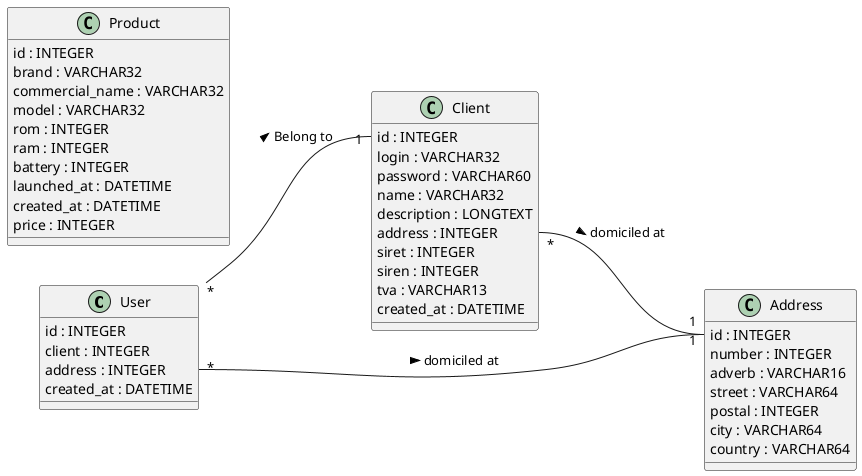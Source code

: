 @startuml
'https://plantuml.com/class-diagram

left to right direction

class User {
  id : INTEGER
  client : INTEGER
  address : INTEGER
  created_at : DATETIME
}

class Client{
  id : INTEGER
  login : VARCHAR32
  password : VARCHAR60
  name : VARCHAR32
  description : LONGTEXT
  address : INTEGER
  siret : INTEGER
  siren : INTEGER
  tva : VARCHAR13
  created_at : DATETIME
}

class Address{
  id : INTEGER
  number : INTEGER
  adverb : VARCHAR16
  street : VARCHAR64
  postal : INTEGER
  city : VARCHAR64
  country : VARCHAR64
}

class Product{
  id : INTEGER
  brand : VARCHAR32
  commercial_name : VARCHAR32
  model : VARCHAR32
  rom : INTEGER
  ram : INTEGER
  battery : INTEGER
  launched_at : DATETIME
  created_at : DATETIME
  price : INTEGER
}

User::client_id "*" -- "1" Client::id : Belong to >
Client::address "*" -- "1" Address::id : domiciled at >
User::address "*" -- "1" Address::id : domiciled at >

@enduml